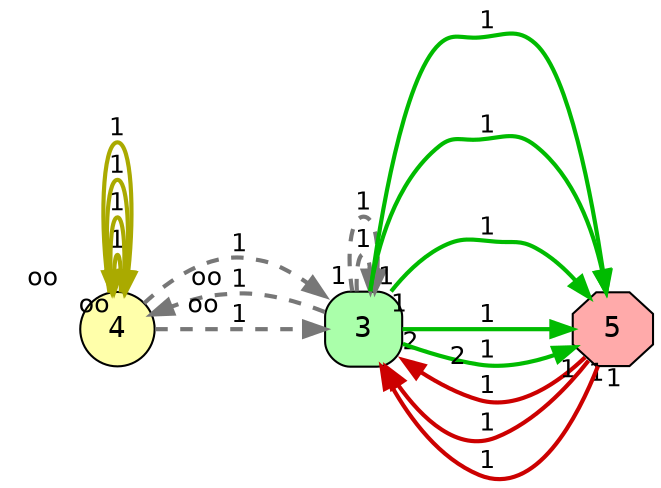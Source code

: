 
digraph{
rankdir=LR
n0 [style="filled,rounded", fontname=Courier, fillcolor="#AAFFAA", shape=box, fontsize=14, height=0.5, width=0.51, label=3];
n1 [fillcolor="#FFFFAA", style=filled, fontname=Courier, fontsize=14, width=0.45, height=0.45, shape=circle, label=4];
n2 [width=0, style=filled, fontname=Courier, height=0, fontsize=14, fillcolor="#FFAAAA", shape=octagon, label=5];



n1 -> n0 [ fontsize=12, constraint=true, style=dashed, penwidth=2, fontname=Helvetica, pensize=5, color="#777777", minlen=2, label=1 ];

n1 -> n1 [ fontsize=12, dir=back, penwidth=2, fontname=Helvetica, pensize=5, color="#AAAA00", headlabel="         oo", minlen=2, label=1 ];

n1 -> n1 [ fontsize=12, dir=back, penwidth=2, fontname=Helvetica, headlabel="oo        ", pensize=5, color="#AAAA00", minlen=2, label=1 ];

n1 -> n1 [ fontsize=12, taillabel="         oo", penwidth=2, fontname=Helvetica, pensize=5, color="#AAAA00", minlen=2, label=1 ];

n1 -> n1 [ fontsize=12, penwidth=2, taillabel="          oo", fontname=Helvetica, pensize=5, color="#AAAA00", minlen=2, label=1 ];

n0 -> n2 [ fontsize=12, color="#00BB00", penwidth=2, fontname=Helvetica, pensize=5, taillabel=" 1  ", minlen=2, label=1 ];

n0 -> n2 [ fontsize=12, color="#00BB00", penwidth=2, fontname=Helvetica, pensize=5, taillabel="1   ", minlen=2, label=1 ];

n0 -> n2 [ fontsize=12, taillabel="1  ", color="#00BB00", penwidth=2, fontname=Helvetica, pensize=5, minlen=2, label=1 ];

n0 -> n2 [ fontsize=12, taillabel="2 ", color="#00BB00", penwidth=2, fontname=Helvetica, pensize=5, minlen=2, label=1 ];

n0 -> n2 [ fontsize=12, color="#00BB00", taillabel="      2", penwidth=2, fontname=Helvetica, pensize=5, minlen=2, label=1 ];

n2 -> n0 [ fontsize=12, color="#CC0000", penwidth=2, fontname=Helvetica, pensize=5, taillabel="1 ", minlen=2, label=1 ];

n2 -> n0 [ fontsize=12, color="#CC0000", taillabel="1", penwidth=2, fontname=Helvetica, pensize=5, minlen=2, label=1 ];

n2 -> n0 [ fontsize=12, color="#CC0000", penwidth=2, fontname=Helvetica, pensize=5, taillabel=" 1", minlen=2, label=1 ];

n0 -> n1 [ fontsize=12, taillabel="", style=dashed, penwidth=2, fontname=Helvetica, constraint=false, pensize=5, color="#777777", minlen=2, label=1 ];

n0 -> n0 [ fontsize=12, taillabel="", style=dashed, penwidth=2, fontname=Helvetica, constraint=false, pensize=5, color="#777777", minlen=2, label=1 ];

n0 -> n0 [ fontsize=12, style=dashed, penwidth=2, fontname=Helvetica, constraint=false, pensize=5, color="#777777", minlen=2, label=1 ];

n1 -> n0 [ fontsize=12, style=dashed, penwidth=2, fontname=Helvetica, constraint=false, pensize=5, color="#777777", minlen=2, label=1 ];

}
        